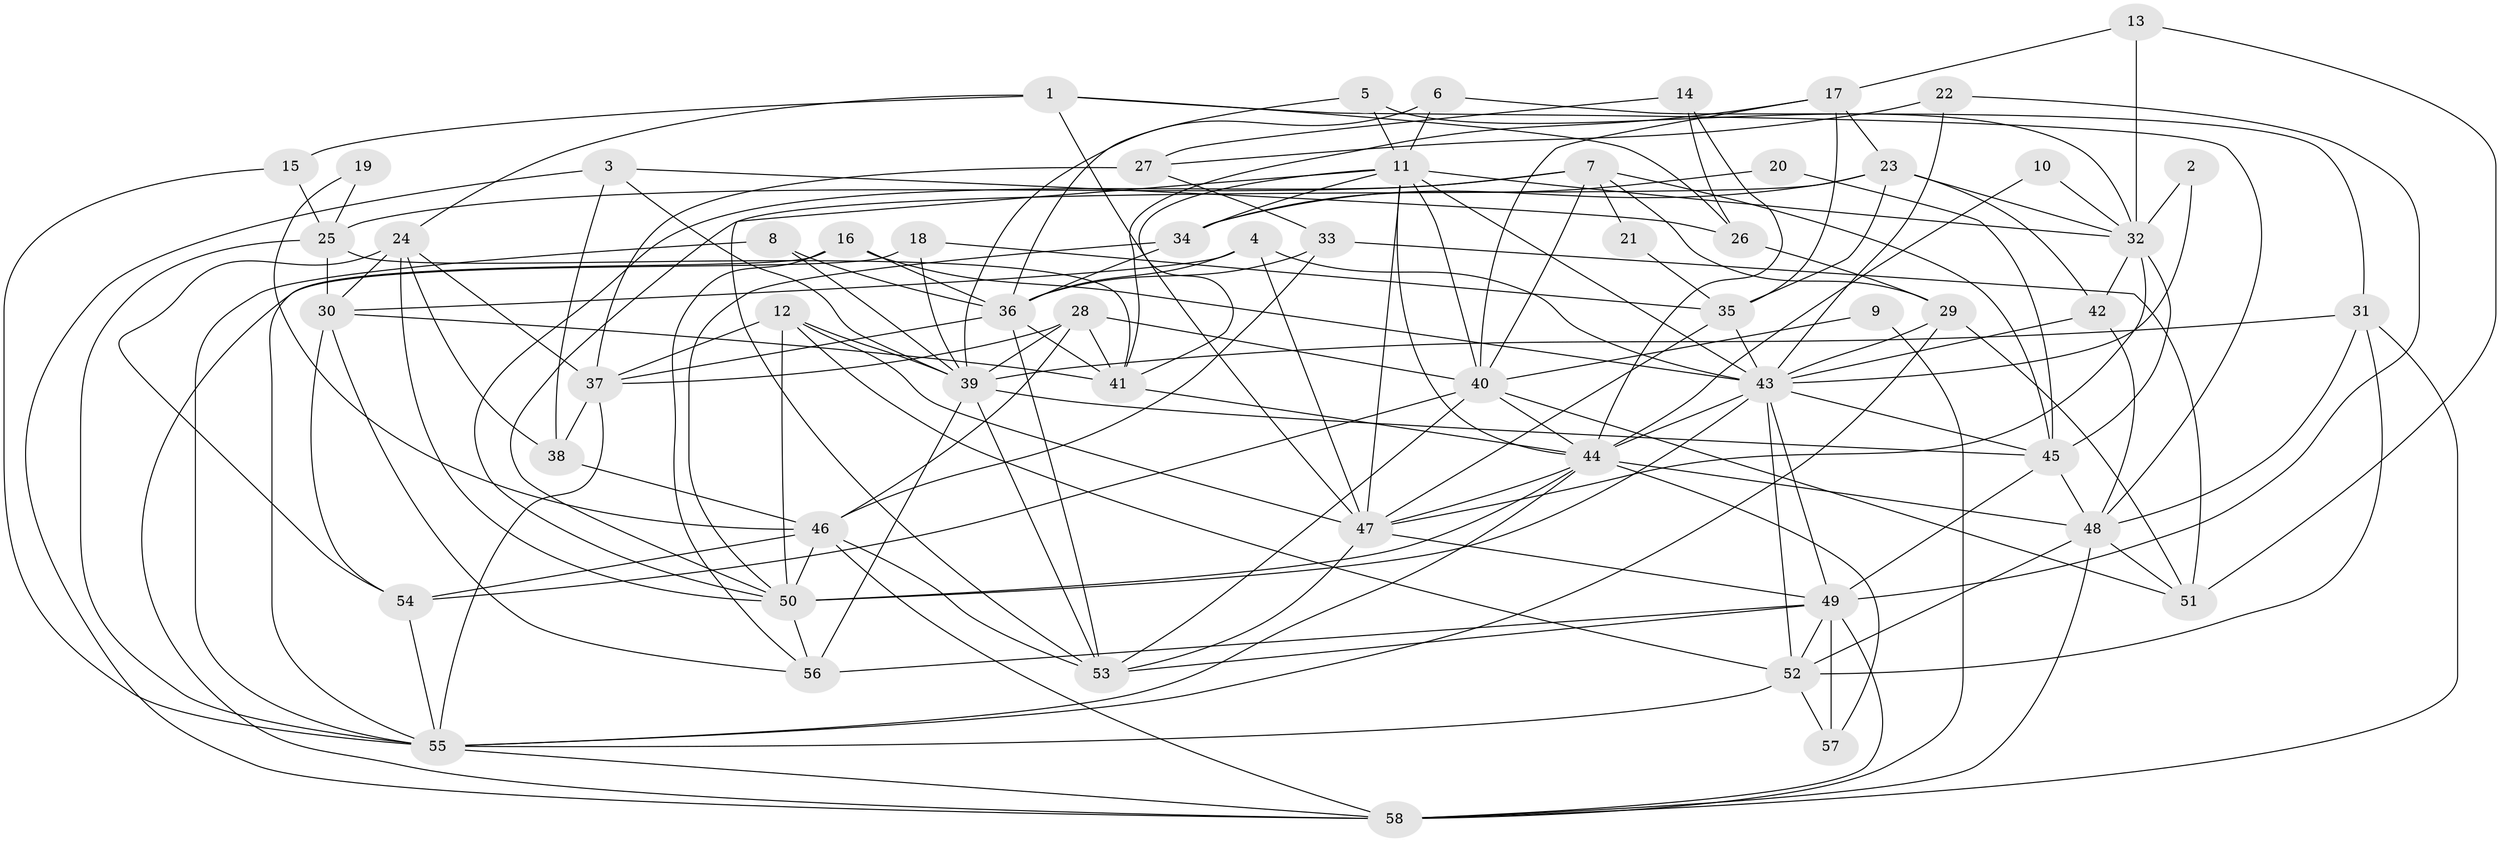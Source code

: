 // original degree distribution, {3: 0.29310344827586204, 2: 0.14655172413793102, 4: 0.23275862068965517, 5: 0.1724137931034483, 7: 0.04310344827586207, 6: 0.08620689655172414, 8: 0.017241379310344827, 9: 0.008620689655172414}
// Generated by graph-tools (version 1.1) at 2025/26/03/09/25 03:26:19]
// undirected, 58 vertices, 162 edges
graph export_dot {
graph [start="1"]
  node [color=gray90,style=filled];
  1;
  2;
  3;
  4;
  5;
  6;
  7;
  8;
  9;
  10;
  11;
  12;
  13;
  14;
  15;
  16;
  17;
  18;
  19;
  20;
  21;
  22;
  23;
  24;
  25;
  26;
  27;
  28;
  29;
  30;
  31;
  32;
  33;
  34;
  35;
  36;
  37;
  38;
  39;
  40;
  41;
  42;
  43;
  44;
  45;
  46;
  47;
  48;
  49;
  50;
  51;
  52;
  53;
  54;
  55;
  56;
  57;
  58;
  1 -- 15 [weight=1.0];
  1 -- 24 [weight=1.0];
  1 -- 26 [weight=1.0];
  1 -- 47 [weight=1.0];
  1 -- 48 [weight=1.0];
  2 -- 32 [weight=1.0];
  2 -- 43 [weight=1.0];
  3 -- 26 [weight=1.0];
  3 -- 38 [weight=1.0];
  3 -- 39 [weight=1.0];
  3 -- 58 [weight=1.0];
  4 -- 30 [weight=1.0];
  4 -- 36 [weight=1.0];
  4 -- 43 [weight=1.0];
  4 -- 47 [weight=1.0];
  5 -- 11 [weight=1.0];
  5 -- 32 [weight=1.0];
  5 -- 36 [weight=1.0];
  6 -- 11 [weight=1.0];
  6 -- 31 [weight=1.0];
  6 -- 39 [weight=1.0];
  7 -- 21 [weight=1.0];
  7 -- 25 [weight=1.0];
  7 -- 29 [weight=1.0];
  7 -- 40 [weight=1.0];
  7 -- 45 [weight=1.0];
  7 -- 50 [weight=1.0];
  8 -- 36 [weight=1.0];
  8 -- 39 [weight=1.0];
  8 -- 55 [weight=1.0];
  9 -- 40 [weight=1.0];
  9 -- 58 [weight=1.0];
  10 -- 32 [weight=1.0];
  10 -- 44 [weight=1.0];
  11 -- 32 [weight=1.0];
  11 -- 34 [weight=1.0];
  11 -- 40 [weight=1.0];
  11 -- 41 [weight=1.0];
  11 -- 43 [weight=1.0];
  11 -- 44 [weight=1.0];
  11 -- 47 [weight=1.0];
  11 -- 53 [weight=1.0];
  12 -- 37 [weight=2.0];
  12 -- 39 [weight=1.0];
  12 -- 47 [weight=1.0];
  12 -- 50 [weight=1.0];
  12 -- 52 [weight=1.0];
  13 -- 17 [weight=1.0];
  13 -- 32 [weight=1.0];
  13 -- 51 [weight=1.0];
  14 -- 26 [weight=1.0];
  14 -- 27 [weight=1.0];
  14 -- 44 [weight=1.0];
  15 -- 25 [weight=2.0];
  15 -- 55 [weight=1.0];
  16 -- 36 [weight=1.0];
  16 -- 43 [weight=1.0];
  16 -- 55 [weight=1.0];
  16 -- 56 [weight=1.0];
  17 -- 23 [weight=1.0];
  17 -- 35 [weight=1.0];
  17 -- 40 [weight=1.0];
  17 -- 41 [weight=1.0];
  18 -- 35 [weight=1.0];
  18 -- 39 [weight=1.0];
  18 -- 58 [weight=1.0];
  19 -- 25 [weight=1.0];
  19 -- 46 [weight=1.0];
  20 -- 34 [weight=1.0];
  20 -- 45 [weight=1.0];
  21 -- 35 [weight=1.0];
  22 -- 27 [weight=1.0];
  22 -- 43 [weight=1.0];
  22 -- 49 [weight=1.0];
  23 -- 32 [weight=1.0];
  23 -- 34 [weight=1.0];
  23 -- 35 [weight=1.0];
  23 -- 42 [weight=1.0];
  23 -- 50 [weight=1.0];
  24 -- 30 [weight=1.0];
  24 -- 37 [weight=1.0];
  24 -- 38 [weight=1.0];
  24 -- 50 [weight=1.0];
  24 -- 54 [weight=1.0];
  25 -- 30 [weight=1.0];
  25 -- 41 [weight=1.0];
  25 -- 55 [weight=1.0];
  26 -- 29 [weight=1.0];
  27 -- 33 [weight=1.0];
  27 -- 37 [weight=1.0];
  28 -- 37 [weight=1.0];
  28 -- 39 [weight=1.0];
  28 -- 40 [weight=1.0];
  28 -- 41 [weight=1.0];
  28 -- 46 [weight=1.0];
  29 -- 43 [weight=1.0];
  29 -- 51 [weight=1.0];
  29 -- 55 [weight=1.0];
  30 -- 41 [weight=1.0];
  30 -- 54 [weight=1.0];
  30 -- 56 [weight=1.0];
  31 -- 39 [weight=1.0];
  31 -- 48 [weight=1.0];
  31 -- 52 [weight=1.0];
  31 -- 58 [weight=1.0];
  32 -- 42 [weight=1.0];
  32 -- 45 [weight=2.0];
  32 -- 47 [weight=1.0];
  33 -- 36 [weight=1.0];
  33 -- 46 [weight=1.0];
  33 -- 51 [weight=1.0];
  34 -- 36 [weight=1.0];
  34 -- 50 [weight=1.0];
  35 -- 43 [weight=1.0];
  35 -- 47 [weight=1.0];
  36 -- 37 [weight=1.0];
  36 -- 41 [weight=1.0];
  36 -- 53 [weight=1.0];
  37 -- 38 [weight=1.0];
  37 -- 55 [weight=1.0];
  38 -- 46 [weight=1.0];
  39 -- 45 [weight=1.0];
  39 -- 53 [weight=1.0];
  39 -- 56 [weight=2.0];
  40 -- 44 [weight=1.0];
  40 -- 51 [weight=1.0];
  40 -- 53 [weight=1.0];
  40 -- 54 [weight=1.0];
  41 -- 44 [weight=1.0];
  42 -- 43 [weight=1.0];
  42 -- 48 [weight=2.0];
  43 -- 44 [weight=1.0];
  43 -- 45 [weight=1.0];
  43 -- 49 [weight=1.0];
  43 -- 50 [weight=1.0];
  43 -- 52 [weight=1.0];
  44 -- 47 [weight=1.0];
  44 -- 48 [weight=2.0];
  44 -- 50 [weight=1.0];
  44 -- 55 [weight=1.0];
  44 -- 57 [weight=1.0];
  45 -- 48 [weight=1.0];
  45 -- 49 [weight=1.0];
  46 -- 50 [weight=2.0];
  46 -- 53 [weight=2.0];
  46 -- 54 [weight=1.0];
  46 -- 58 [weight=1.0];
  47 -- 49 [weight=1.0];
  47 -- 53 [weight=1.0];
  48 -- 51 [weight=1.0];
  48 -- 52 [weight=1.0];
  48 -- 58 [weight=1.0];
  49 -- 52 [weight=1.0];
  49 -- 53 [weight=1.0];
  49 -- 56 [weight=1.0];
  49 -- 57 [weight=1.0];
  49 -- 58 [weight=1.0];
  50 -- 56 [weight=1.0];
  52 -- 55 [weight=1.0];
  52 -- 57 [weight=1.0];
  54 -- 55 [weight=1.0];
  55 -- 58 [weight=1.0];
}
